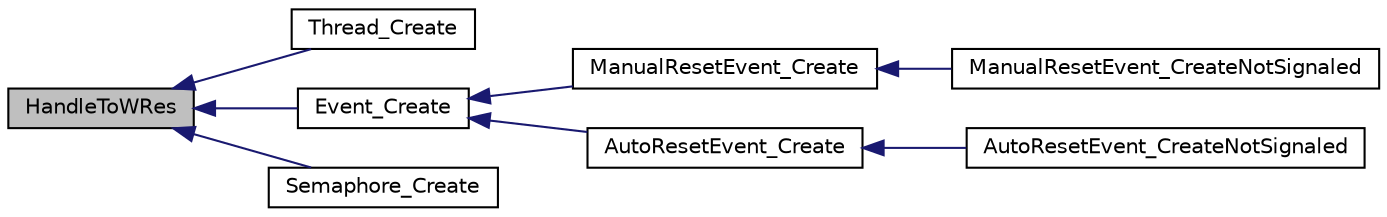 digraph G
{
  edge [fontname="Helvetica",fontsize="10",labelfontname="Helvetica",labelfontsize="10"];
  node [fontname="Helvetica",fontsize="10",shape=record];
  rankdir="LR";
  Node1 [label="HandleToWRes",height=0.2,width=0.4,color="black", fillcolor="grey75", style="filled" fontcolor="black"];
  Node1 -> Node2 [dir="back",color="midnightblue",fontsize="10",style="solid",fontname="Helvetica"];
  Node2 [label="Thread_Create",height=0.2,width=0.4,color="black", fillcolor="white", style="filled",URL="$_threads_8h.html#a62e1050845b14c17f4d628ab4c60284f"];
  Node1 -> Node3 [dir="back",color="midnightblue",fontsize="10",style="solid",fontname="Helvetica"];
  Node3 [label="Event_Create",height=0.2,width=0.4,color="black", fillcolor="white", style="filled",URL="$_threads_8c.html#a5f6fb57a558b848442b2ae0a91edd7cc"];
  Node3 -> Node4 [dir="back",color="midnightblue",fontsize="10",style="solid",fontname="Helvetica"];
  Node4 [label="ManualResetEvent_Create",height=0.2,width=0.4,color="black", fillcolor="white", style="filled",URL="$_threads_8h.html#a674ddf2bcc8c81d557d9d7c6062d9d6d"];
  Node4 -> Node5 [dir="back",color="midnightblue",fontsize="10",style="solid",fontname="Helvetica"];
  Node5 [label="ManualResetEvent_CreateNotSignaled",height=0.2,width=0.4,color="black", fillcolor="white", style="filled",URL="$_threads_8h.html#aea4abce1bd8c949beec4ec4b04a20dc9"];
  Node3 -> Node6 [dir="back",color="midnightblue",fontsize="10",style="solid",fontname="Helvetica"];
  Node6 [label="AutoResetEvent_Create",height=0.2,width=0.4,color="black", fillcolor="white", style="filled",URL="$_threads_8h.html#adb1324b7e6541e5ccb3467a41378390e"];
  Node6 -> Node7 [dir="back",color="midnightblue",fontsize="10",style="solid",fontname="Helvetica"];
  Node7 [label="AutoResetEvent_CreateNotSignaled",height=0.2,width=0.4,color="black", fillcolor="white", style="filled",URL="$_threads_8h.html#a412a057fdddc508871f7c63812a96aff"];
  Node1 -> Node8 [dir="back",color="midnightblue",fontsize="10",style="solid",fontname="Helvetica"];
  Node8 [label="Semaphore_Create",height=0.2,width=0.4,color="black", fillcolor="white", style="filled",URL="$_threads_8h.html#a51b22b5cb07125cf25e502042c6ce1f3"];
}
